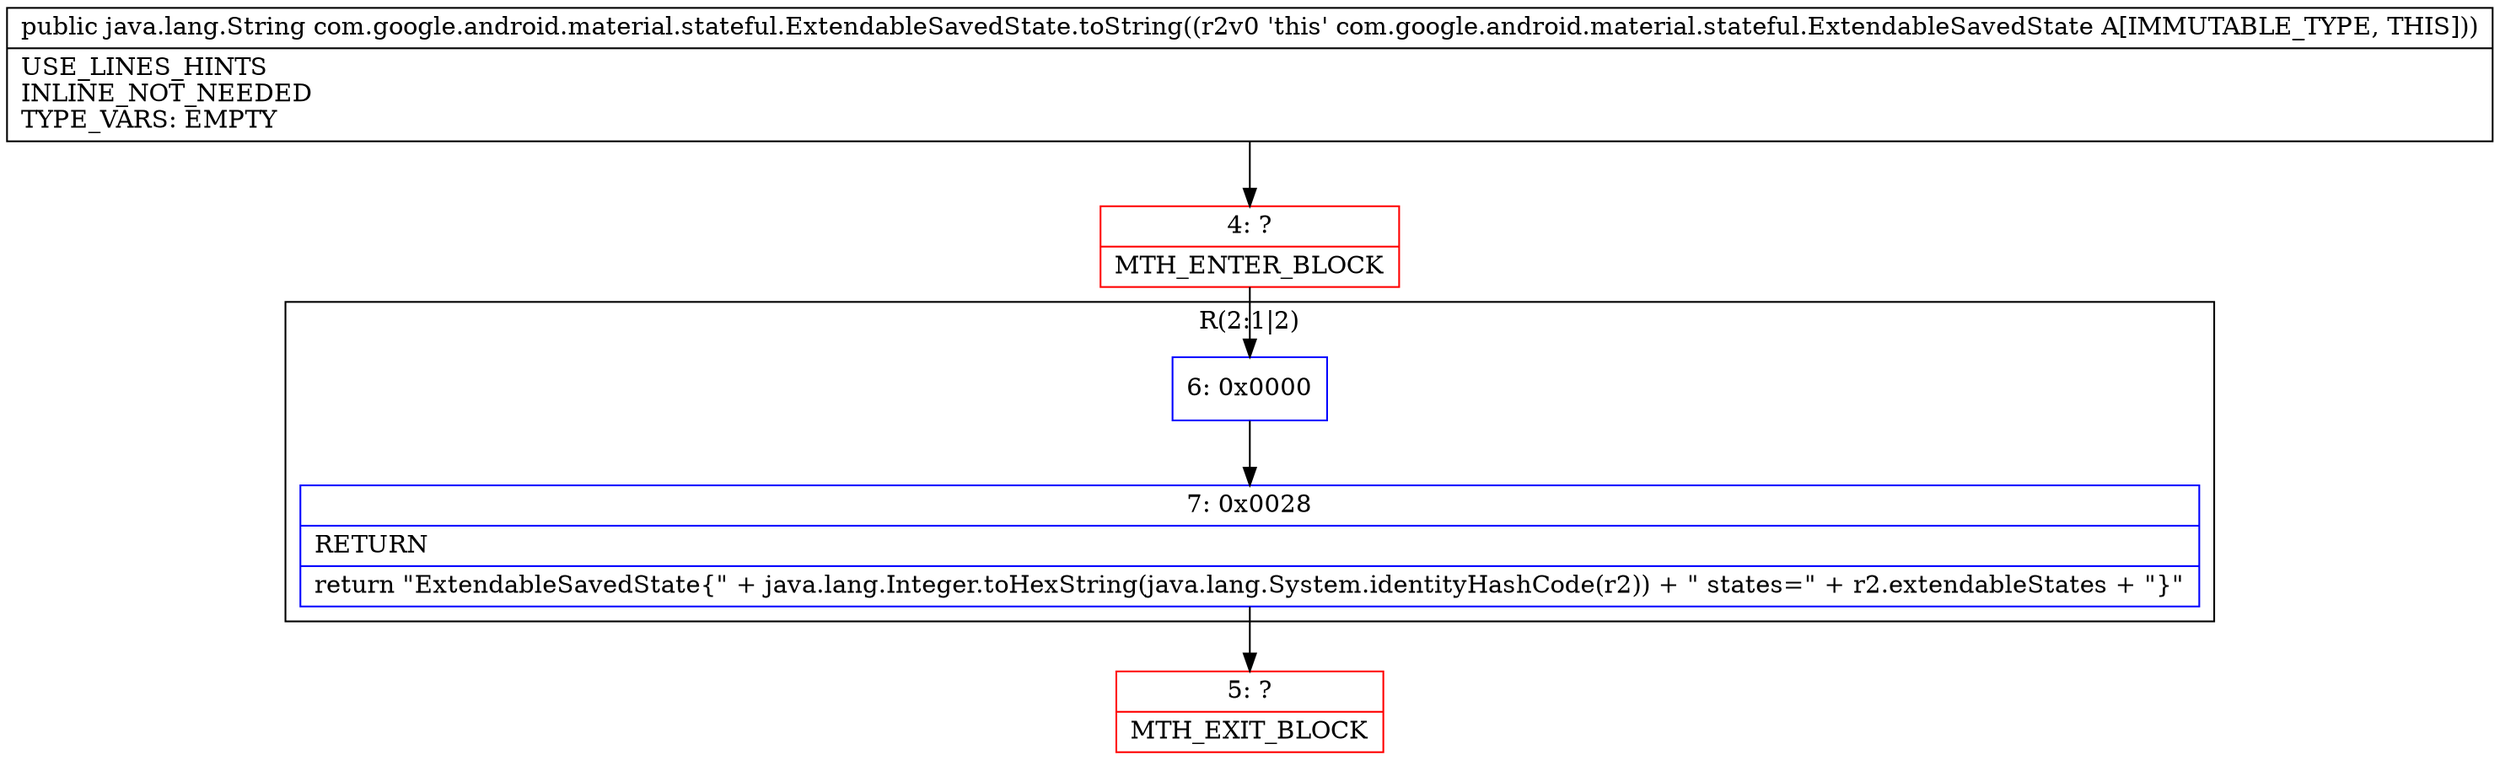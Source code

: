 digraph "CFG forcom.google.android.material.stateful.ExtendableSavedState.toString()Ljava\/lang\/String;" {
subgraph cluster_Region_581949314 {
label = "R(2:1|2)";
node [shape=record,color=blue];
Node_6 [shape=record,label="{6\:\ 0x0000}"];
Node_7 [shape=record,label="{7\:\ 0x0028|RETURN\l|return \"ExtendableSavedState\{\" + java.lang.Integer.toHexString(java.lang.System.identityHashCode(r2)) + \" states=\" + r2.extendableStates + \"\}\"\l}"];
}
Node_4 [shape=record,color=red,label="{4\:\ ?|MTH_ENTER_BLOCK\l}"];
Node_5 [shape=record,color=red,label="{5\:\ ?|MTH_EXIT_BLOCK\l}"];
MethodNode[shape=record,label="{public java.lang.String com.google.android.material.stateful.ExtendableSavedState.toString((r2v0 'this' com.google.android.material.stateful.ExtendableSavedState A[IMMUTABLE_TYPE, THIS]))  | USE_LINES_HINTS\lINLINE_NOT_NEEDED\lTYPE_VARS: EMPTY\l}"];
MethodNode -> Node_4;Node_6 -> Node_7;
Node_7 -> Node_5;
Node_4 -> Node_6;
}

